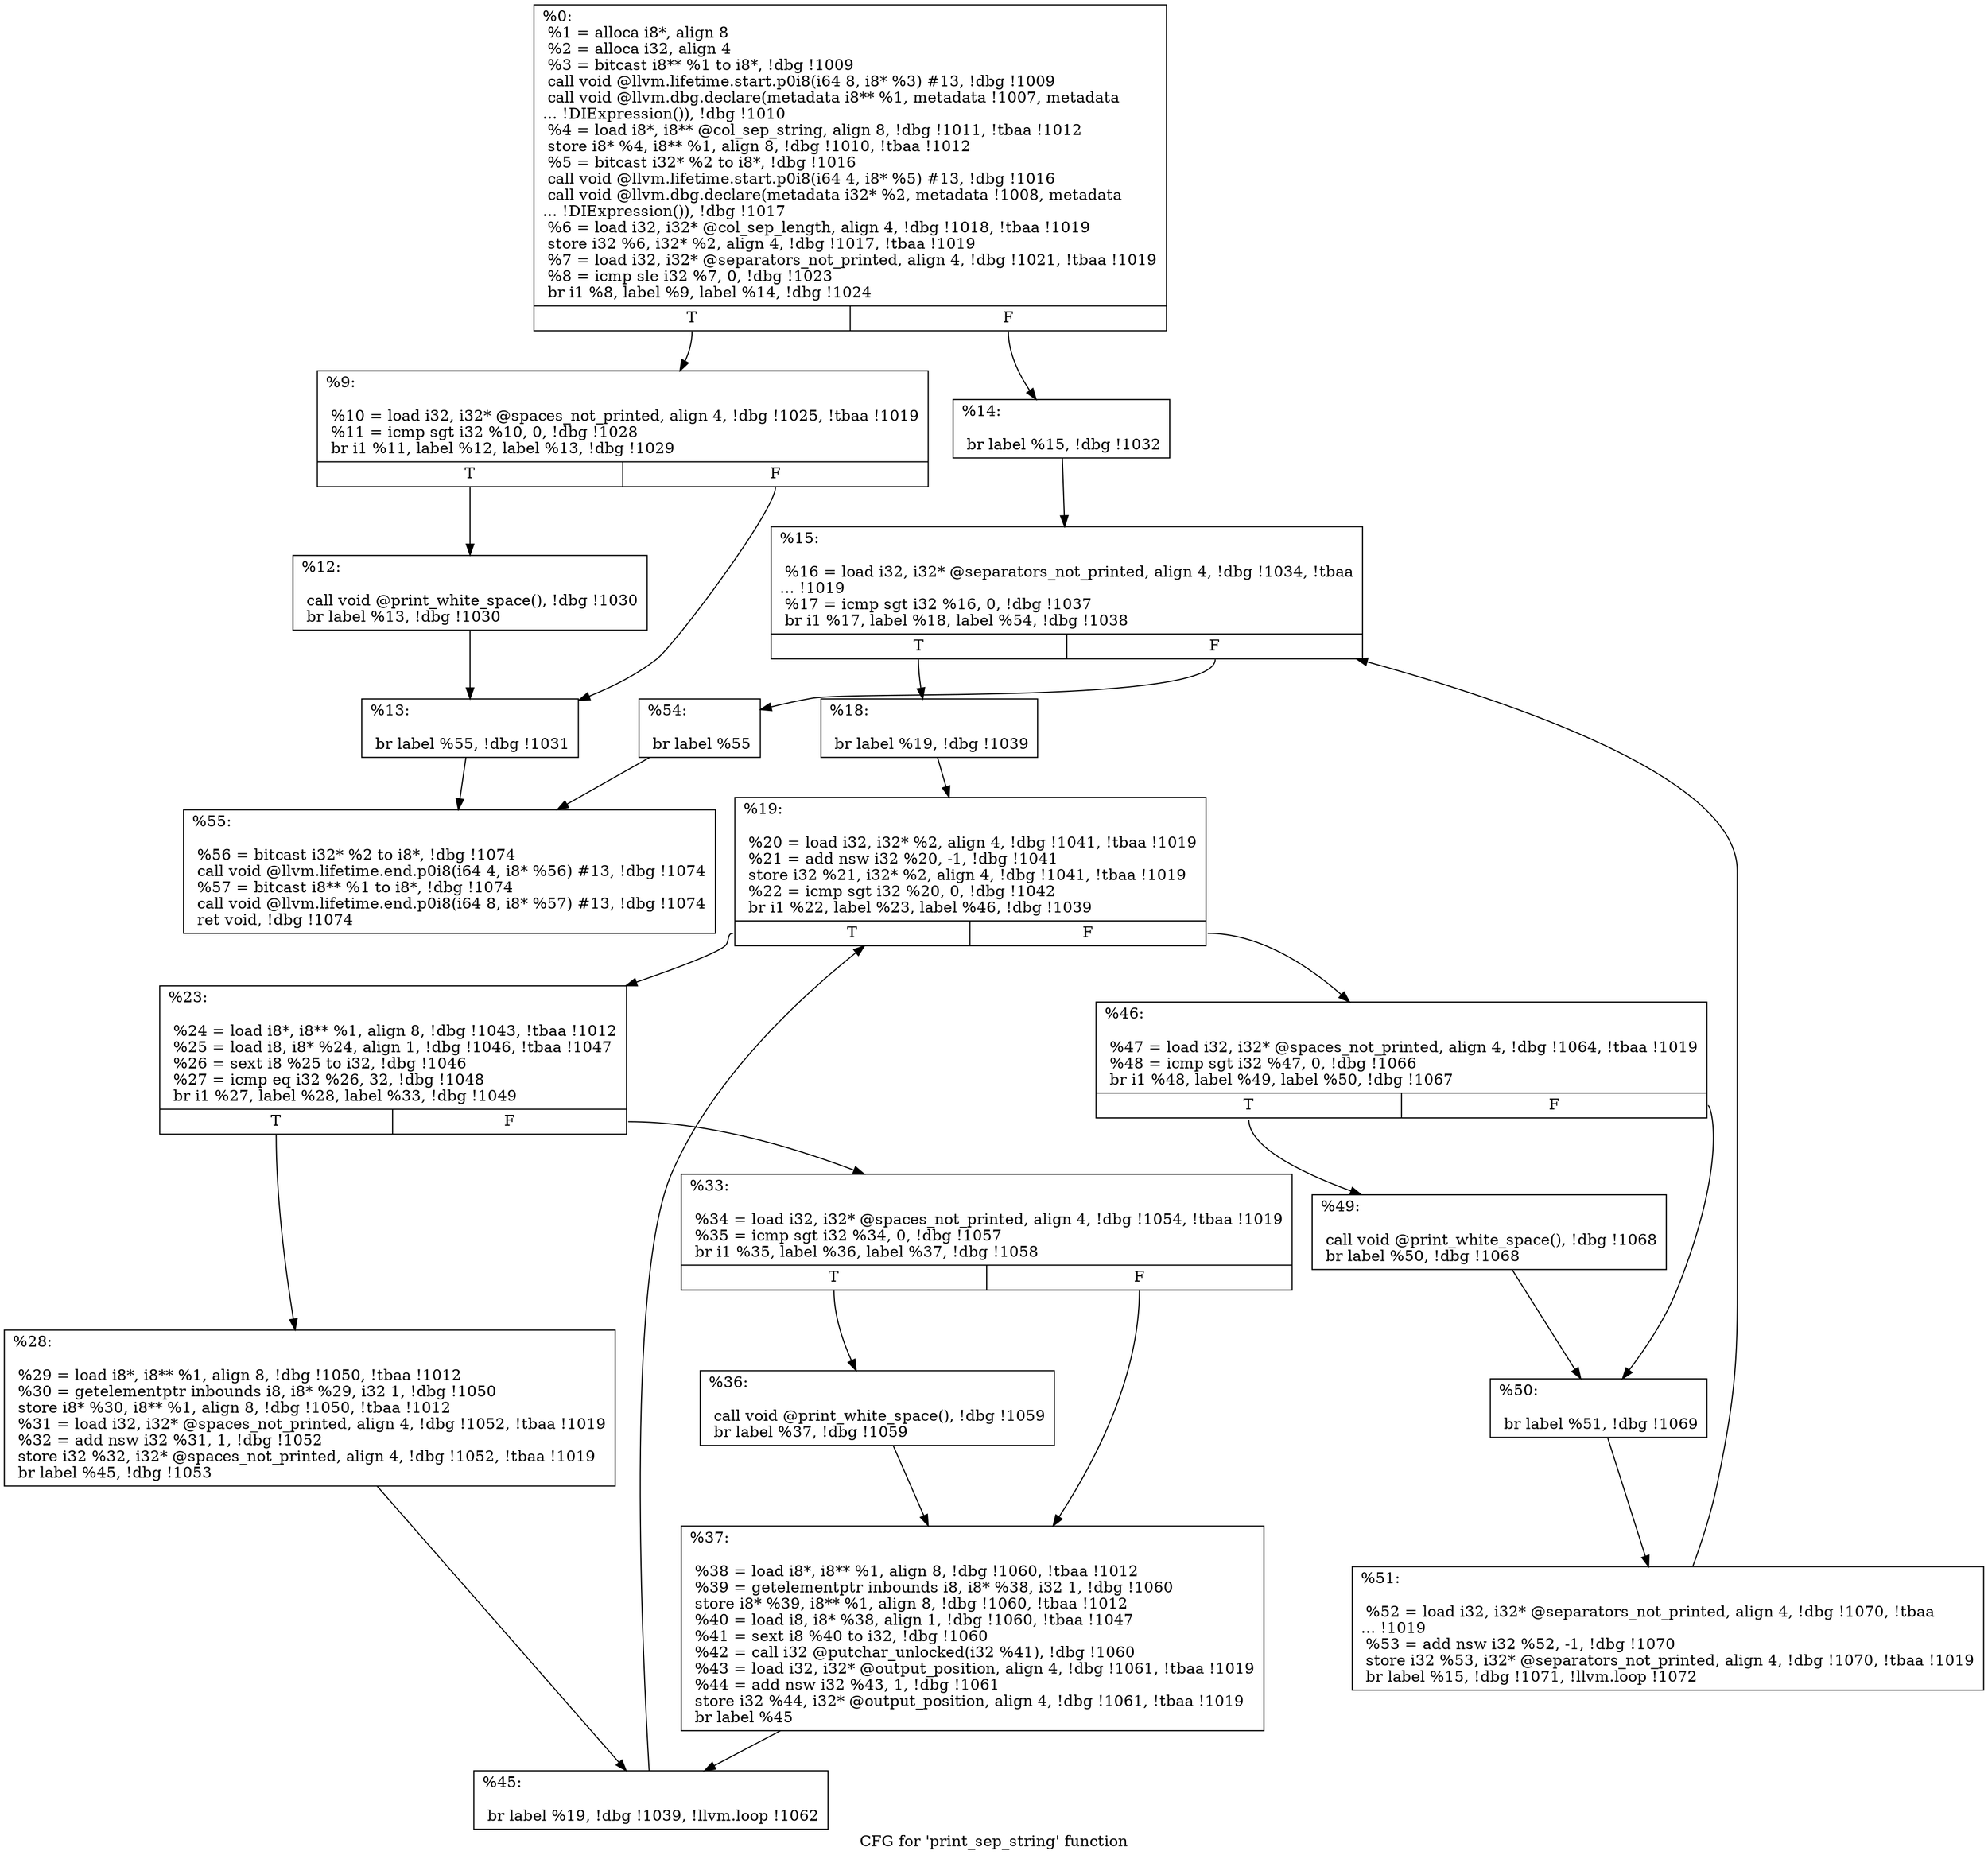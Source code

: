 digraph "CFG for 'print_sep_string' function" {
	label="CFG for 'print_sep_string' function";

	Node0x1630660 [shape=record,label="{%0:\l  %1 = alloca i8*, align 8\l  %2 = alloca i32, align 4\l  %3 = bitcast i8** %1 to i8*, !dbg !1009\l  call void @llvm.lifetime.start.p0i8(i64 8, i8* %3) #13, !dbg !1009\l  call void @llvm.dbg.declare(metadata i8** %1, metadata !1007, metadata\l... !DIExpression()), !dbg !1010\l  %4 = load i8*, i8** @col_sep_string, align 8, !dbg !1011, !tbaa !1012\l  store i8* %4, i8** %1, align 8, !dbg !1010, !tbaa !1012\l  %5 = bitcast i32* %2 to i8*, !dbg !1016\l  call void @llvm.lifetime.start.p0i8(i64 4, i8* %5) #13, !dbg !1016\l  call void @llvm.dbg.declare(metadata i32* %2, metadata !1008, metadata\l... !DIExpression()), !dbg !1017\l  %6 = load i32, i32* @col_sep_length, align 4, !dbg !1018, !tbaa !1019\l  store i32 %6, i32* %2, align 4, !dbg !1017, !tbaa !1019\l  %7 = load i32, i32* @separators_not_printed, align 4, !dbg !1021, !tbaa !1019\l  %8 = icmp sle i32 %7, 0, !dbg !1023\l  br i1 %8, label %9, label %14, !dbg !1024\l|{<s0>T|<s1>F}}"];
	Node0x1630660:s0 -> Node0x1631cf0;
	Node0x1630660:s1 -> Node0x1631de0;
	Node0x1631cf0 [shape=record,label="{%9:\l\l  %10 = load i32, i32* @spaces_not_printed, align 4, !dbg !1025, !tbaa !1019\l  %11 = icmp sgt i32 %10, 0, !dbg !1028\l  br i1 %11, label %12, label %13, !dbg !1029\l|{<s0>T|<s1>F}}"];
	Node0x1631cf0:s0 -> Node0x1631d40;
	Node0x1631cf0:s1 -> Node0x1631d90;
	Node0x1631d40 [shape=record,label="{%12:\l\l  call void @print_white_space(), !dbg !1030\l  br label %13, !dbg !1030\l}"];
	Node0x1631d40 -> Node0x1631d90;
	Node0x1631d90 [shape=record,label="{%13:\l\l  br label %55, !dbg !1031\l}"];
	Node0x1631d90 -> Node0x1632290;
	Node0x1631de0 [shape=record,label="{%14:\l\l  br label %15, !dbg !1032\l}"];
	Node0x1631de0 -> Node0x1631e30;
	Node0x1631e30 [shape=record,label="{%15:\l\l  %16 = load i32, i32* @separators_not_printed, align 4, !dbg !1034, !tbaa\l... !1019\l  %17 = icmp sgt i32 %16, 0, !dbg !1037\l  br i1 %17, label %18, label %54, !dbg !1038\l|{<s0>T|<s1>F}}"];
	Node0x1631e30:s0 -> Node0x1631e80;
	Node0x1631e30:s1 -> Node0x1632240;
	Node0x1631e80 [shape=record,label="{%18:\l\l  br label %19, !dbg !1039\l}"];
	Node0x1631e80 -> Node0x1631ed0;
	Node0x1631ed0 [shape=record,label="{%19:\l\l  %20 = load i32, i32* %2, align 4, !dbg !1041, !tbaa !1019\l  %21 = add nsw i32 %20, -1, !dbg !1041\l  store i32 %21, i32* %2, align 4, !dbg !1041, !tbaa !1019\l  %22 = icmp sgt i32 %20, 0, !dbg !1042\l  br i1 %22, label %23, label %46, !dbg !1039\l|{<s0>T|<s1>F}}"];
	Node0x1631ed0:s0 -> Node0x1631f20;
	Node0x1631ed0:s1 -> Node0x1632100;
	Node0x1631f20 [shape=record,label="{%23:\l\l  %24 = load i8*, i8** %1, align 8, !dbg !1043, !tbaa !1012\l  %25 = load i8, i8* %24, align 1, !dbg !1046, !tbaa !1047\l  %26 = sext i8 %25 to i32, !dbg !1046\l  %27 = icmp eq i32 %26, 32, !dbg !1048\l  br i1 %27, label %28, label %33, !dbg !1049\l|{<s0>T|<s1>F}}"];
	Node0x1631f20:s0 -> Node0x1631f70;
	Node0x1631f20:s1 -> Node0x1631fc0;
	Node0x1631f70 [shape=record,label="{%28:\l\l  %29 = load i8*, i8** %1, align 8, !dbg !1050, !tbaa !1012\l  %30 = getelementptr inbounds i8, i8* %29, i32 1, !dbg !1050\l  store i8* %30, i8** %1, align 8, !dbg !1050, !tbaa !1012\l  %31 = load i32, i32* @spaces_not_printed, align 4, !dbg !1052, !tbaa !1019\l  %32 = add nsw i32 %31, 1, !dbg !1052\l  store i32 %32, i32* @spaces_not_printed, align 4, !dbg !1052, !tbaa !1019\l  br label %45, !dbg !1053\l}"];
	Node0x1631f70 -> Node0x16320b0;
	Node0x1631fc0 [shape=record,label="{%33:\l\l  %34 = load i32, i32* @spaces_not_printed, align 4, !dbg !1054, !tbaa !1019\l  %35 = icmp sgt i32 %34, 0, !dbg !1057\l  br i1 %35, label %36, label %37, !dbg !1058\l|{<s0>T|<s1>F}}"];
	Node0x1631fc0:s0 -> Node0x1632010;
	Node0x1631fc0:s1 -> Node0x1632060;
	Node0x1632010 [shape=record,label="{%36:\l\l  call void @print_white_space(), !dbg !1059\l  br label %37, !dbg !1059\l}"];
	Node0x1632010 -> Node0x1632060;
	Node0x1632060 [shape=record,label="{%37:\l\l  %38 = load i8*, i8** %1, align 8, !dbg !1060, !tbaa !1012\l  %39 = getelementptr inbounds i8, i8* %38, i32 1, !dbg !1060\l  store i8* %39, i8** %1, align 8, !dbg !1060, !tbaa !1012\l  %40 = load i8, i8* %38, align 1, !dbg !1060, !tbaa !1047\l  %41 = sext i8 %40 to i32, !dbg !1060\l  %42 = call i32 @putchar_unlocked(i32 %41), !dbg !1060\l  %43 = load i32, i32* @output_position, align 4, !dbg !1061, !tbaa !1019\l  %44 = add nsw i32 %43, 1, !dbg !1061\l  store i32 %44, i32* @output_position, align 4, !dbg !1061, !tbaa !1019\l  br label %45\l}"];
	Node0x1632060 -> Node0x16320b0;
	Node0x16320b0 [shape=record,label="{%45:\l\l  br label %19, !dbg !1039, !llvm.loop !1062\l}"];
	Node0x16320b0 -> Node0x1631ed0;
	Node0x1632100 [shape=record,label="{%46:\l\l  %47 = load i32, i32* @spaces_not_printed, align 4, !dbg !1064, !tbaa !1019\l  %48 = icmp sgt i32 %47, 0, !dbg !1066\l  br i1 %48, label %49, label %50, !dbg !1067\l|{<s0>T|<s1>F}}"];
	Node0x1632100:s0 -> Node0x1632150;
	Node0x1632100:s1 -> Node0x16321a0;
	Node0x1632150 [shape=record,label="{%49:\l\l  call void @print_white_space(), !dbg !1068\l  br label %50, !dbg !1068\l}"];
	Node0x1632150 -> Node0x16321a0;
	Node0x16321a0 [shape=record,label="{%50:\l\l  br label %51, !dbg !1069\l}"];
	Node0x16321a0 -> Node0x16321f0;
	Node0x16321f0 [shape=record,label="{%51:\l\l  %52 = load i32, i32* @separators_not_printed, align 4, !dbg !1070, !tbaa\l... !1019\l  %53 = add nsw i32 %52, -1, !dbg !1070\l  store i32 %53, i32* @separators_not_printed, align 4, !dbg !1070, !tbaa !1019\l  br label %15, !dbg !1071, !llvm.loop !1072\l}"];
	Node0x16321f0 -> Node0x1631e30;
	Node0x1632240 [shape=record,label="{%54:\l\l  br label %55\l}"];
	Node0x1632240 -> Node0x1632290;
	Node0x1632290 [shape=record,label="{%55:\l\l  %56 = bitcast i32* %2 to i8*, !dbg !1074\l  call void @llvm.lifetime.end.p0i8(i64 4, i8* %56) #13, !dbg !1074\l  %57 = bitcast i8** %1 to i8*, !dbg !1074\l  call void @llvm.lifetime.end.p0i8(i64 8, i8* %57) #13, !dbg !1074\l  ret void, !dbg !1074\l}"];
}
